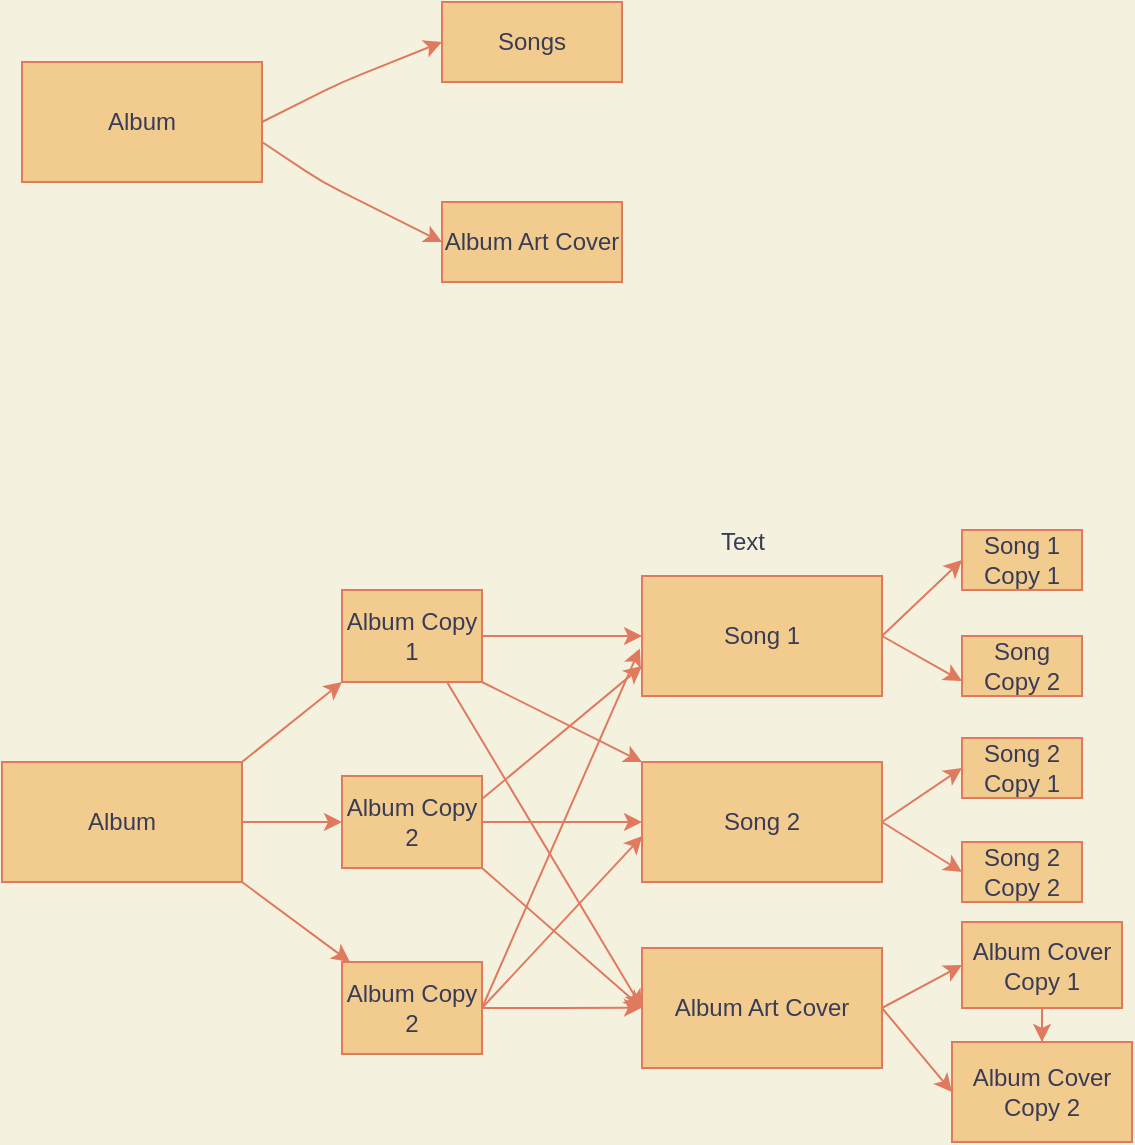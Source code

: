 <mxfile>
    <diagram id="S3LfuULQOMPVun3XnvwW" name="Page-1">
        <mxGraphModel dx="853" dy="728" grid="1" gridSize="10" guides="1" tooltips="1" connect="1" arrows="1" fold="1" page="1" pageScale="1" pageWidth="1169" pageHeight="827" background="#F4F1DE" math="0" shadow="0">
            <root>
                <mxCell id="0"/>
                <mxCell id="1" parent="0"/>
                <mxCell id="10" value="Album" style="rounded=0;whiteSpace=wrap;html=1;strokeColor=#E07A5F;fillColor=#F2CC8F;fontColor=#393C56;" parent="1" vertex="1">
                    <mxGeometry x="90" y="90" width="120" height="60" as="geometry"/>
                </mxCell>
                <mxCell id="11" value="" style="endArrow=classic;html=1;exitX=1;exitY=0.5;exitDx=0;exitDy=0;strokeColor=#E07A5F;labelBackgroundColor=#F4F1DE;fontColor=#393C56;" parent="1" source="10" edge="1">
                    <mxGeometry width="50" height="50" relative="1" as="geometry">
                        <mxPoint x="270" y="220" as="sourcePoint"/>
                        <mxPoint x="300" y="80" as="targetPoint"/>
                        <Array as="points">
                            <mxPoint x="250" y="100"/>
                        </Array>
                    </mxGeometry>
                </mxCell>
                <mxCell id="13" value="" style="endArrow=classic;html=1;exitX=1;exitY=0.5;exitDx=0;exitDy=0;strokeColor=#E07A5F;labelBackgroundColor=#F4F1DE;fontColor=#393C56;" parent="1" edge="1">
                    <mxGeometry width="50" height="50" relative="1" as="geometry">
                        <mxPoint x="210" y="130" as="sourcePoint"/>
                        <mxPoint x="300" y="180" as="targetPoint"/>
                        <Array as="points">
                            <mxPoint x="240" y="150"/>
                        </Array>
                    </mxGeometry>
                </mxCell>
                <mxCell id="15" value="Songs" style="rounded=0;whiteSpace=wrap;html=1;strokeColor=#E07A5F;fillColor=#F2CC8F;fontColor=#393C56;" parent="1" vertex="1">
                    <mxGeometry x="300" y="60" width="90" height="40" as="geometry"/>
                </mxCell>
                <mxCell id="16" value="Album Art Cover" style="rounded=0;whiteSpace=wrap;html=1;strokeColor=#E07A5F;fillColor=#F2CC8F;fontColor=#393C56;" parent="1" vertex="1">
                    <mxGeometry x="300" y="160" width="90" height="40" as="geometry"/>
                </mxCell>
                <mxCell id="29" style="edgeStyle=orthogonalEdgeStyle;rounded=0;orthogonalLoop=1;jettySize=auto;html=1;exitX=1;exitY=0.5;exitDx=0;exitDy=0;entryX=0;entryY=0.5;entryDx=0;entryDy=0;strokeColor=#E07A5F;labelBackgroundColor=#F4F1DE;fontColor=#393C56;" parent="1" source="18" target="20" edge="1">
                    <mxGeometry relative="1" as="geometry"/>
                </mxCell>
                <mxCell id="18" value="Album" style="rounded=0;whiteSpace=wrap;html=1;strokeColor=#E07A5F;fillColor=#F2CC8F;fontColor=#393C56;" parent="1" vertex="1">
                    <mxGeometry x="80" y="440" width="120" height="60" as="geometry"/>
                </mxCell>
                <mxCell id="34" style="edgeStyle=orthogonalEdgeStyle;rounded=0;orthogonalLoop=1;jettySize=auto;html=1;exitX=1;exitY=0.5;exitDx=0;exitDy=0;entryX=0;entryY=0.5;entryDx=0;entryDy=0;strokeColor=#E07A5F;labelBackgroundColor=#F4F1DE;fontColor=#393C56;" parent="1" source="19" target="31" edge="1">
                    <mxGeometry relative="1" as="geometry"/>
                </mxCell>
                <mxCell id="19" value="Album Copy 1" style="rounded=0;whiteSpace=wrap;html=1;strokeColor=#E07A5F;fillColor=#F2CC8F;fontColor=#393C56;" parent="1" vertex="1">
                    <mxGeometry x="250" y="354" width="70" height="46" as="geometry"/>
                </mxCell>
                <mxCell id="39" style="edgeStyle=orthogonalEdgeStyle;rounded=0;orthogonalLoop=1;jettySize=auto;html=1;exitX=1;exitY=0.5;exitDx=0;exitDy=0;entryX=0;entryY=0.5;entryDx=0;entryDy=0;strokeColor=#E07A5F;labelBackgroundColor=#F4F1DE;fontColor=#393C56;" parent="1" source="20" target="32" edge="1">
                    <mxGeometry relative="1" as="geometry"/>
                </mxCell>
                <mxCell id="20" value="Album Copy 2" style="rounded=0;whiteSpace=wrap;html=1;strokeColor=#E07A5F;fillColor=#F2CC8F;fontColor=#393C56;" parent="1" vertex="1">
                    <mxGeometry x="250" y="447" width="70" height="46" as="geometry"/>
                </mxCell>
                <mxCell id="42" style="edgeStyle=orthogonalEdgeStyle;rounded=0;orthogonalLoop=1;jettySize=auto;html=1;exitX=1;exitY=0.5;exitDx=0;exitDy=0;strokeColor=#E07A5F;labelBackgroundColor=#F4F1DE;fontColor=#393C56;" parent="1" source="21" edge="1">
                    <mxGeometry relative="1" as="geometry">
                        <mxPoint x="400" y="562.833" as="targetPoint"/>
                    </mxGeometry>
                </mxCell>
                <mxCell id="21" value="Album Copy 2" style="rounded=0;whiteSpace=wrap;html=1;strokeColor=#E07A5F;fillColor=#F2CC8F;fontColor=#393C56;" parent="1" vertex="1">
                    <mxGeometry x="250" y="540" width="70" height="46" as="geometry"/>
                </mxCell>
                <mxCell id="23" value="" style="endArrow=classic;html=1;strokeColor=#E07A5F;exitX=1;exitY=0;exitDx=0;exitDy=0;entryX=0;entryY=1;entryDx=0;entryDy=0;labelBackgroundColor=#F4F1DE;fontColor=#393C56;" parent="1" source="18" target="19" edge="1">
                    <mxGeometry width="50" height="50" relative="1" as="geometry">
                        <mxPoint x="400" y="440" as="sourcePoint"/>
                        <mxPoint x="450" y="390" as="targetPoint"/>
                    </mxGeometry>
                </mxCell>
                <mxCell id="30" value="" style="endArrow=classic;html=1;strokeColor=#E07A5F;exitX=1;exitY=1;exitDx=0;exitDy=0;labelBackgroundColor=#F4F1DE;fontColor=#393C56;" parent="1" source="18" target="21" edge="1">
                    <mxGeometry width="50" height="50" relative="1" as="geometry">
                        <mxPoint x="400" y="440" as="sourcePoint"/>
                        <mxPoint x="450" y="390" as="targetPoint"/>
                    </mxGeometry>
                </mxCell>
                <mxCell id="31" value="Song 1" style="rounded=0;whiteSpace=wrap;html=1;strokeColor=#E07A5F;fillColor=#F2CC8F;fontColor=#393C56;" parent="1" vertex="1">
                    <mxGeometry x="400" y="347" width="120" height="60" as="geometry"/>
                </mxCell>
                <mxCell id="32" value="Song 2" style="rounded=0;whiteSpace=wrap;html=1;strokeColor=#E07A5F;fillColor=#F2CC8F;fontColor=#393C56;" parent="1" vertex="1">
                    <mxGeometry x="400" y="440" width="120" height="60" as="geometry"/>
                </mxCell>
                <mxCell id="33" value="Album Art Cover" style="rounded=0;whiteSpace=wrap;html=1;strokeColor=#E07A5F;fillColor=#F2CC8F;fontColor=#393C56;" parent="1" vertex="1">
                    <mxGeometry x="400" y="533" width="120" height="60" as="geometry"/>
                </mxCell>
                <mxCell id="36" value="" style="endArrow=classic;html=1;strokeColor=#E07A5F;exitX=1;exitY=1;exitDx=0;exitDy=0;labelBackgroundColor=#F4F1DE;fontColor=#393C56;" parent="1" source="19" target="32" edge="1">
                    <mxGeometry width="50" height="50" relative="1" as="geometry">
                        <mxPoint x="400" y="440" as="sourcePoint"/>
                        <mxPoint x="450" y="390" as="targetPoint"/>
                    </mxGeometry>
                </mxCell>
                <mxCell id="37" value="" style="endArrow=classic;html=1;strokeColor=#E07A5F;exitX=0.75;exitY=1;exitDx=0;exitDy=0;entryX=0;entryY=0.5;entryDx=0;entryDy=0;labelBackgroundColor=#F4F1DE;fontColor=#393C56;" parent="1" source="19" target="33" edge="1">
                    <mxGeometry width="50" height="50" relative="1" as="geometry">
                        <mxPoint x="400" y="440" as="sourcePoint"/>
                        <mxPoint x="450" y="390" as="targetPoint"/>
                    </mxGeometry>
                </mxCell>
                <mxCell id="38" value="" style="endArrow=classic;html=1;strokeColor=#E07A5F;exitX=1;exitY=0.25;exitDx=0;exitDy=0;entryX=0;entryY=0.75;entryDx=0;entryDy=0;labelBackgroundColor=#F4F1DE;fontColor=#393C56;" parent="1" source="20" target="31" edge="1">
                    <mxGeometry width="50" height="50" relative="1" as="geometry">
                        <mxPoint x="420" y="490" as="sourcePoint"/>
                        <mxPoint x="470" y="440" as="targetPoint"/>
                    </mxGeometry>
                </mxCell>
                <mxCell id="40" value="" style="endArrow=classic;html=1;strokeColor=#E07A5F;exitX=1;exitY=1;exitDx=0;exitDy=0;entryX=0;entryY=0.5;entryDx=0;entryDy=0;labelBackgroundColor=#F4F1DE;fontColor=#393C56;" parent="1" source="20" target="33" edge="1">
                    <mxGeometry width="50" height="50" relative="1" as="geometry">
                        <mxPoint x="420" y="490" as="sourcePoint"/>
                        <mxPoint x="470" y="440" as="targetPoint"/>
                    </mxGeometry>
                </mxCell>
                <mxCell id="43" value="" style="endArrow=classic;html=1;strokeColor=#E07A5F;exitX=1;exitY=0.5;exitDx=0;exitDy=0;entryX=0.001;entryY=0.617;entryDx=0;entryDy=0;entryPerimeter=0;labelBackgroundColor=#F4F1DE;fontColor=#393C56;" parent="1" source="21" target="32" edge="1">
                    <mxGeometry width="50" height="50" relative="1" as="geometry">
                        <mxPoint x="420" y="490" as="sourcePoint"/>
                        <mxPoint x="470" y="440" as="targetPoint"/>
                    </mxGeometry>
                </mxCell>
                <mxCell id="44" value="" style="endArrow=classic;html=1;strokeColor=#E07A5F;exitX=1;exitY=0.5;exitDx=0;exitDy=0;entryX=-0.009;entryY=0.604;entryDx=0;entryDy=0;entryPerimeter=0;labelBackgroundColor=#F4F1DE;fontColor=#393C56;" parent="1" source="21" target="31" edge="1">
                    <mxGeometry width="50" height="50" relative="1" as="geometry">
                        <mxPoint x="420" y="490" as="sourcePoint"/>
                        <mxPoint x="470" y="440" as="targetPoint"/>
                    </mxGeometry>
                </mxCell>
                <mxCell id="45" value="Song 1 Copy 1" style="rounded=0;whiteSpace=wrap;html=1;strokeColor=#E07A5F;fillColor=#F2CC8F;fontColor=#393C56;" parent="1" vertex="1">
                    <mxGeometry x="560" y="324" width="60" height="30" as="geometry"/>
                </mxCell>
                <mxCell id="47" value="Song Copy 2" style="rounded=0;whiteSpace=wrap;html=1;strokeColor=#E07A5F;fillColor=#F2CC8F;fontColor=#393C56;" parent="1" vertex="1">
                    <mxGeometry x="560" y="377" width="60" height="30" as="geometry"/>
                </mxCell>
                <mxCell id="49" value="" style="endArrow=classic;html=1;strokeColor=#E07A5F;entryX=0;entryY=0.5;entryDx=0;entryDy=0;labelBackgroundColor=#F4F1DE;fontColor=#393C56;" parent="1" target="45" edge="1">
                    <mxGeometry width="50" height="50" relative="1" as="geometry">
                        <mxPoint x="520" y="377" as="sourcePoint"/>
                        <mxPoint x="460" y="410" as="targetPoint"/>
                    </mxGeometry>
                </mxCell>
                <mxCell id="50" value="" style="endArrow=classic;html=1;strokeColor=#E07A5F;exitX=1;exitY=0.5;exitDx=0;exitDy=0;entryX=0;entryY=0.75;entryDx=0;entryDy=0;labelBackgroundColor=#F4F1DE;fontColor=#393C56;" parent="1" source="31" target="47" edge="1">
                    <mxGeometry width="50" height="50" relative="1" as="geometry">
                        <mxPoint x="410" y="460" as="sourcePoint"/>
                        <mxPoint x="460" y="410" as="targetPoint"/>
                    </mxGeometry>
                </mxCell>
                <mxCell id="54" value="Song 2 Copy 1" style="rounded=0;whiteSpace=wrap;html=1;strokeColor=#E07A5F;fillColor=#F2CC8F;fontColor=#393C56;" parent="1" vertex="1">
                    <mxGeometry x="560" y="428" width="60" height="30" as="geometry"/>
                </mxCell>
                <mxCell id="55" value="Song 2 Copy 2" style="rounded=0;whiteSpace=wrap;html=1;strokeColor=#E07A5F;fillColor=#F2CC8F;fontColor=#393C56;" parent="1" vertex="1">
                    <mxGeometry x="560" y="480" width="60" height="30" as="geometry"/>
                </mxCell>
                <mxCell id="64" value="" style="edgeStyle=orthogonalEdgeStyle;rounded=0;orthogonalLoop=1;jettySize=auto;html=1;strokeColor=#E07A5F;labelBackgroundColor=#F4F1DE;fontColor=#393C56;" parent="1" source="56" target="58" edge="1">
                    <mxGeometry relative="1" as="geometry"/>
                </mxCell>
                <mxCell id="56" value="Album Cover Copy 1" style="rounded=0;whiteSpace=wrap;html=1;strokeColor=#E07A5F;fillColor=#F2CC8F;fontColor=#393C56;" parent="1" vertex="1">
                    <mxGeometry x="560" y="520" width="80" height="43" as="geometry"/>
                </mxCell>
                <mxCell id="58" value="Album Cover Copy 2" style="rounded=0;whiteSpace=wrap;html=1;strokeColor=#E07A5F;fillColor=#F2CC8F;fontColor=#393C56;" parent="1" vertex="1">
                    <mxGeometry x="555" y="580" width="90" height="50" as="geometry"/>
                </mxCell>
                <mxCell id="60" value="" style="endArrow=classic;html=1;strokeColor=#E07A5F;exitX=1;exitY=0.5;exitDx=0;exitDy=0;entryX=0;entryY=0.5;entryDx=0;entryDy=0;labelBackgroundColor=#F4F1DE;fontColor=#393C56;" parent="1" source="32" target="54" edge="1">
                    <mxGeometry width="50" height="50" relative="1" as="geometry">
                        <mxPoint x="410" y="460" as="sourcePoint"/>
                        <mxPoint x="460" y="410" as="targetPoint"/>
                    </mxGeometry>
                </mxCell>
                <mxCell id="61" value="" style="endArrow=classic;html=1;strokeColor=#E07A5F;exitX=1;exitY=0.5;exitDx=0;exitDy=0;entryX=0;entryY=0.5;entryDx=0;entryDy=0;labelBackgroundColor=#F4F1DE;fontColor=#393C56;" parent="1" source="32" target="55" edge="1">
                    <mxGeometry width="50" height="50" relative="1" as="geometry">
                        <mxPoint x="410" y="460" as="sourcePoint"/>
                        <mxPoint x="460" y="410" as="targetPoint"/>
                    </mxGeometry>
                </mxCell>
                <mxCell id="62" value="" style="endArrow=classic;html=1;strokeColor=#E07A5F;exitX=1;exitY=0.5;exitDx=0;exitDy=0;entryX=0;entryY=0.5;entryDx=0;entryDy=0;labelBackgroundColor=#F4F1DE;fontColor=#393C56;" parent="1" source="33" target="56" edge="1">
                    <mxGeometry width="50" height="50" relative="1" as="geometry">
                        <mxPoint x="410" y="460" as="sourcePoint"/>
                        <mxPoint x="460" y="410" as="targetPoint"/>
                    </mxGeometry>
                </mxCell>
                <mxCell id="63" value="" style="endArrow=classic;html=1;strokeColor=#E07A5F;exitX=1;exitY=0.5;exitDx=0;exitDy=0;entryX=0;entryY=0.5;entryDx=0;entryDy=0;labelBackgroundColor=#F4F1DE;fontColor=#393C56;" parent="1" source="33" target="58" edge="1">
                    <mxGeometry width="50" height="50" relative="1" as="geometry">
                        <mxPoint x="410" y="460" as="sourcePoint"/>
                        <mxPoint x="460" y="410" as="targetPoint"/>
                    </mxGeometry>
                </mxCell>
                <mxCell id="66" value="Text" style="text;html=1;align=center;verticalAlign=middle;resizable=0;points=[];autosize=1;fontColor=#393C56;" parent="1" vertex="1">
                    <mxGeometry x="430" y="320" width="40" height="20" as="geometry"/>
                </mxCell>
            </root>
        </mxGraphModel>
    </diagram>
</mxfile>